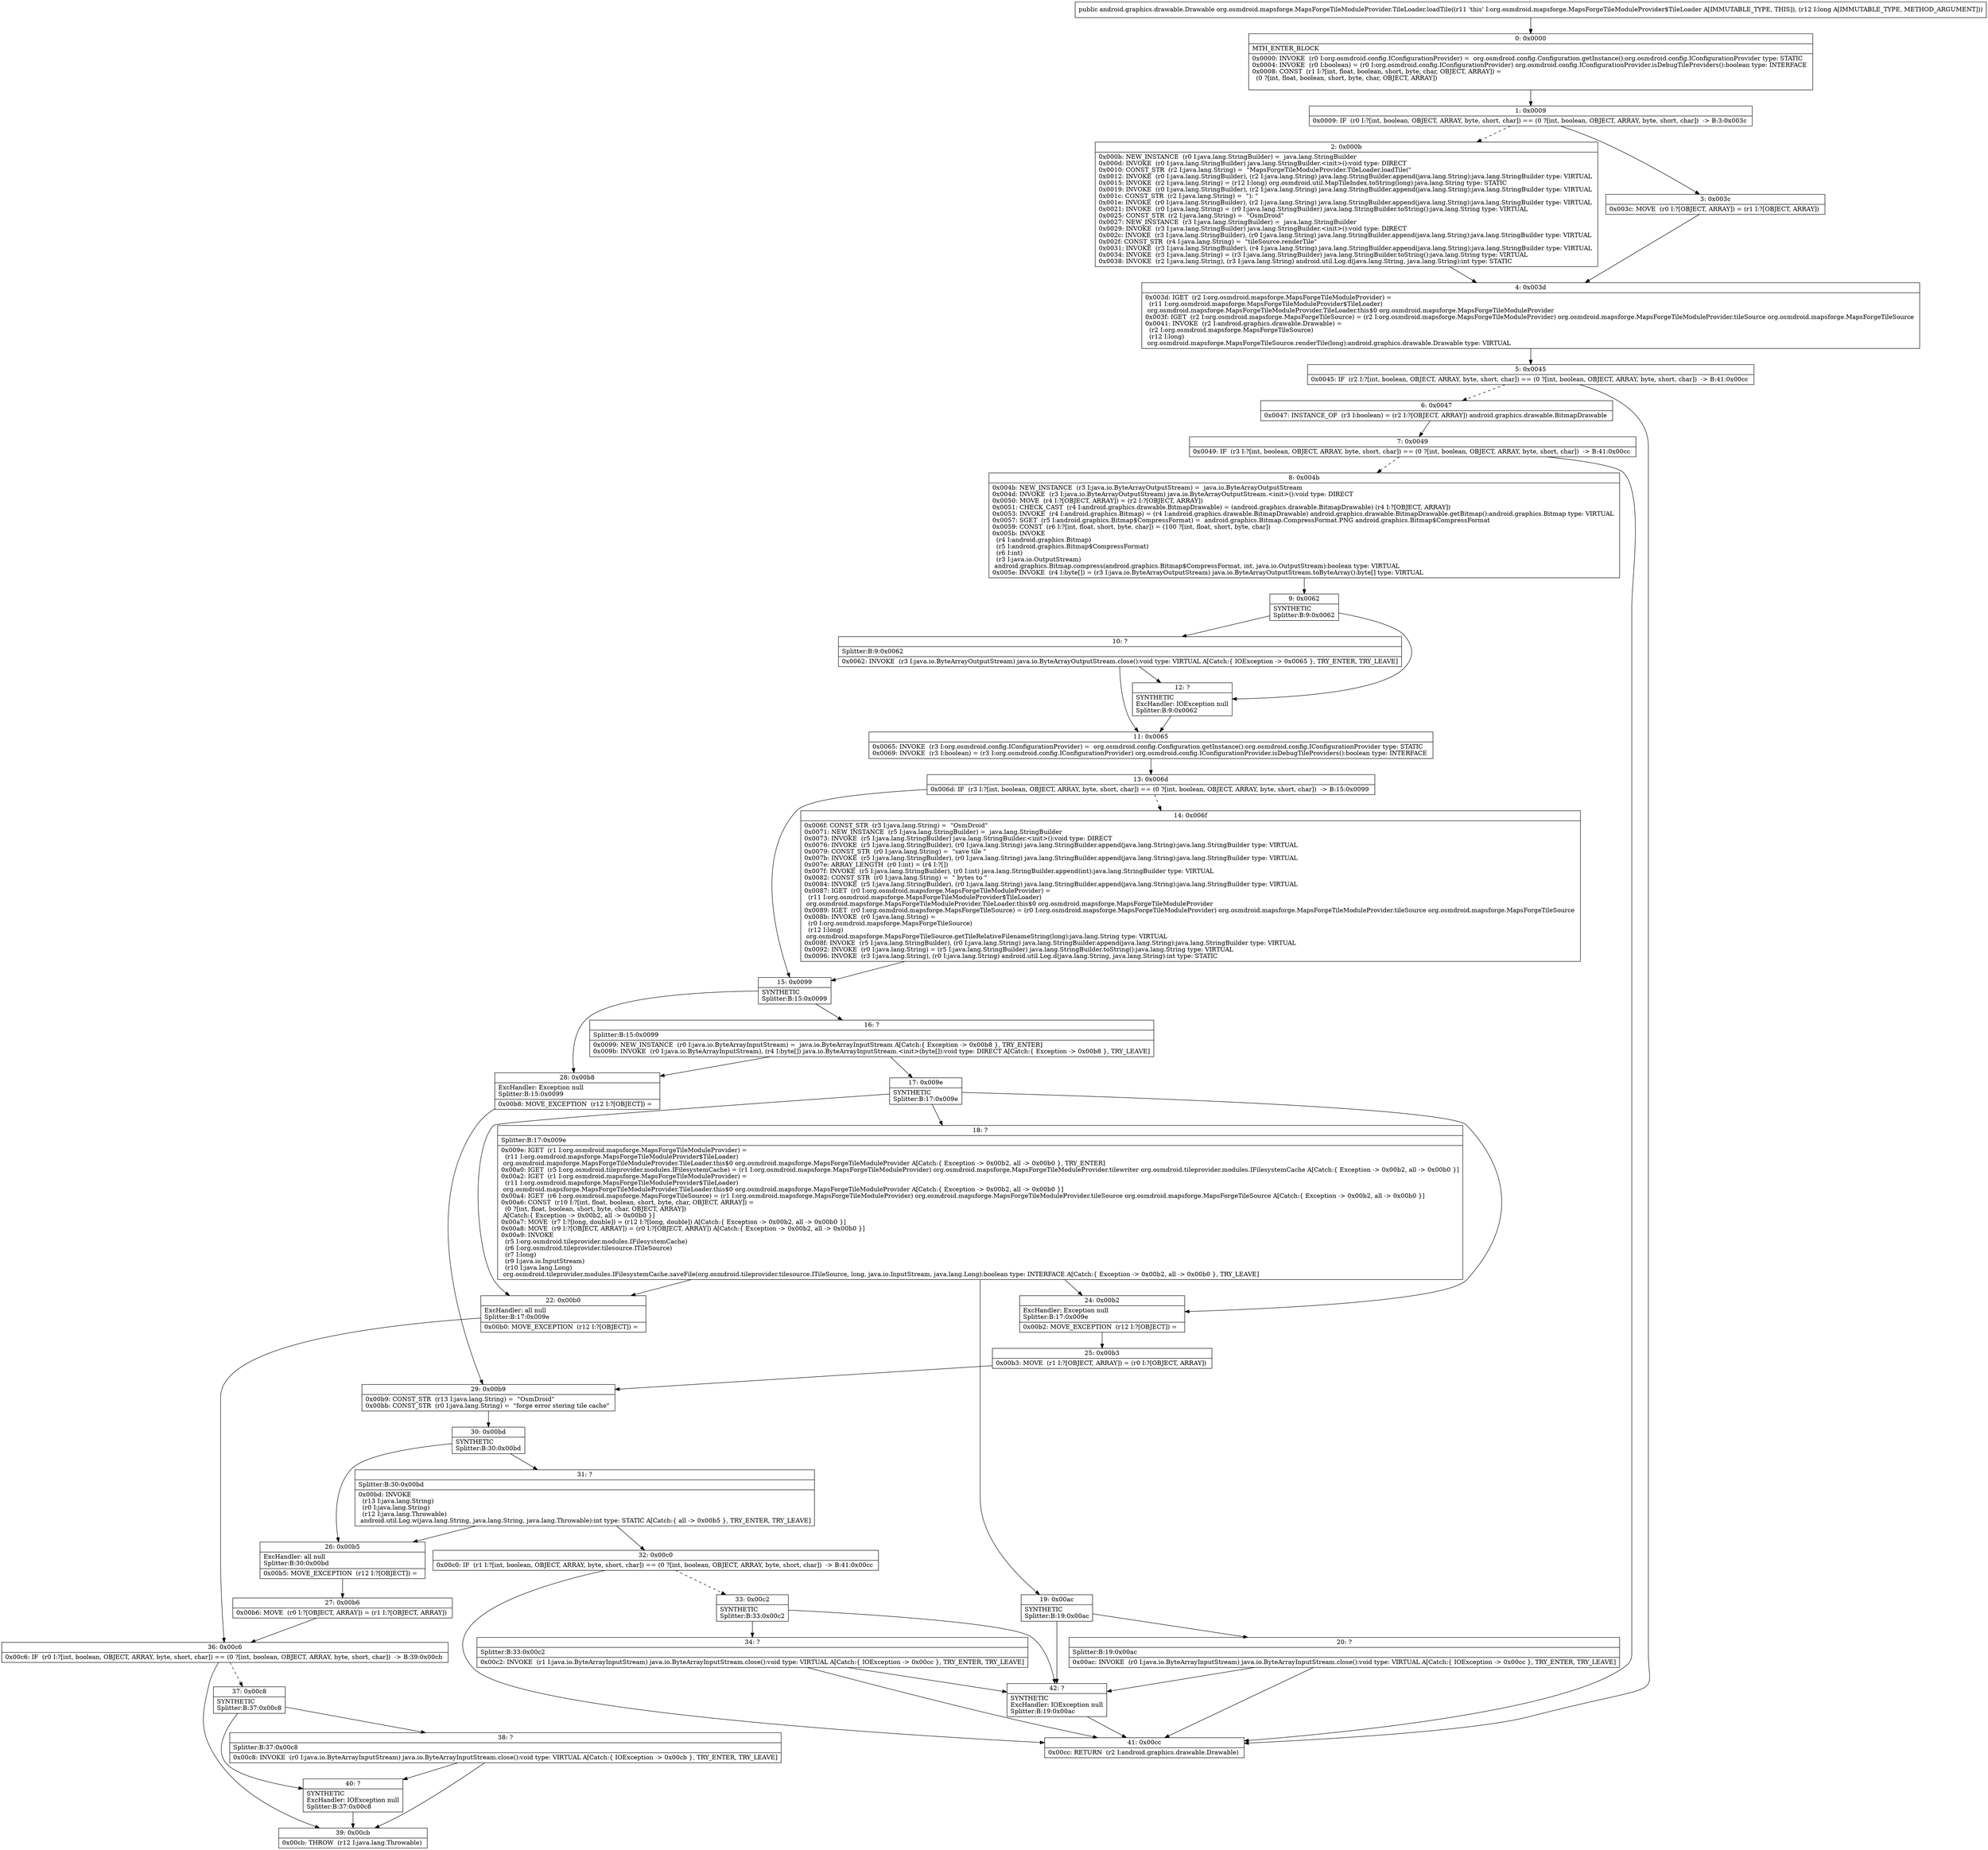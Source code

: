 digraph "CFG fororg.osmdroid.mapsforge.MapsForgeTileModuleProvider.TileLoader.loadTile(J)Landroid\/graphics\/drawable\/Drawable;" {
Node_0 [shape=record,label="{0\:\ 0x0000|MTH_ENTER_BLOCK\l|0x0000: INVOKE  (r0 I:org.osmdroid.config.IConfigurationProvider) =  org.osmdroid.config.Configuration.getInstance():org.osmdroid.config.IConfigurationProvider type: STATIC \l0x0004: INVOKE  (r0 I:boolean) = (r0 I:org.osmdroid.config.IConfigurationProvider) org.osmdroid.config.IConfigurationProvider.isDebugTileProviders():boolean type: INTERFACE \l0x0008: CONST  (r1 I:?[int, float, boolean, short, byte, char, OBJECT, ARRAY]) = \l  (0 ?[int, float, boolean, short, byte, char, OBJECT, ARRAY])\l \l}"];
Node_1 [shape=record,label="{1\:\ 0x0009|0x0009: IF  (r0 I:?[int, boolean, OBJECT, ARRAY, byte, short, char]) == (0 ?[int, boolean, OBJECT, ARRAY, byte, short, char])  \-\> B:3:0x003c \l}"];
Node_2 [shape=record,label="{2\:\ 0x000b|0x000b: NEW_INSTANCE  (r0 I:java.lang.StringBuilder) =  java.lang.StringBuilder \l0x000d: INVOKE  (r0 I:java.lang.StringBuilder) java.lang.StringBuilder.\<init\>():void type: DIRECT \l0x0010: CONST_STR  (r2 I:java.lang.String) =  \"MapsForgeTileModuleProvider.TileLoader.loadTile(\" \l0x0012: INVOKE  (r0 I:java.lang.StringBuilder), (r2 I:java.lang.String) java.lang.StringBuilder.append(java.lang.String):java.lang.StringBuilder type: VIRTUAL \l0x0015: INVOKE  (r2 I:java.lang.String) = (r12 I:long) org.osmdroid.util.MapTileIndex.toString(long):java.lang.String type: STATIC \l0x0019: INVOKE  (r0 I:java.lang.StringBuilder), (r2 I:java.lang.String) java.lang.StringBuilder.append(java.lang.String):java.lang.StringBuilder type: VIRTUAL \l0x001c: CONST_STR  (r2 I:java.lang.String) =  \"): \" \l0x001e: INVOKE  (r0 I:java.lang.StringBuilder), (r2 I:java.lang.String) java.lang.StringBuilder.append(java.lang.String):java.lang.StringBuilder type: VIRTUAL \l0x0021: INVOKE  (r0 I:java.lang.String) = (r0 I:java.lang.StringBuilder) java.lang.StringBuilder.toString():java.lang.String type: VIRTUAL \l0x0025: CONST_STR  (r2 I:java.lang.String) =  \"OsmDroid\" \l0x0027: NEW_INSTANCE  (r3 I:java.lang.StringBuilder) =  java.lang.StringBuilder \l0x0029: INVOKE  (r3 I:java.lang.StringBuilder) java.lang.StringBuilder.\<init\>():void type: DIRECT \l0x002c: INVOKE  (r3 I:java.lang.StringBuilder), (r0 I:java.lang.String) java.lang.StringBuilder.append(java.lang.String):java.lang.StringBuilder type: VIRTUAL \l0x002f: CONST_STR  (r4 I:java.lang.String) =  \"tileSource.renderTile\" \l0x0031: INVOKE  (r3 I:java.lang.StringBuilder), (r4 I:java.lang.String) java.lang.StringBuilder.append(java.lang.String):java.lang.StringBuilder type: VIRTUAL \l0x0034: INVOKE  (r3 I:java.lang.String) = (r3 I:java.lang.StringBuilder) java.lang.StringBuilder.toString():java.lang.String type: VIRTUAL \l0x0038: INVOKE  (r2 I:java.lang.String), (r3 I:java.lang.String) android.util.Log.d(java.lang.String, java.lang.String):int type: STATIC \l}"];
Node_3 [shape=record,label="{3\:\ 0x003c|0x003c: MOVE  (r0 I:?[OBJECT, ARRAY]) = (r1 I:?[OBJECT, ARRAY]) \l}"];
Node_4 [shape=record,label="{4\:\ 0x003d|0x003d: IGET  (r2 I:org.osmdroid.mapsforge.MapsForgeTileModuleProvider) = \l  (r11 I:org.osmdroid.mapsforge.MapsForgeTileModuleProvider$TileLoader)\l org.osmdroid.mapsforge.MapsForgeTileModuleProvider.TileLoader.this$0 org.osmdroid.mapsforge.MapsForgeTileModuleProvider \l0x003f: IGET  (r2 I:org.osmdroid.mapsforge.MapsForgeTileSource) = (r2 I:org.osmdroid.mapsforge.MapsForgeTileModuleProvider) org.osmdroid.mapsforge.MapsForgeTileModuleProvider.tileSource org.osmdroid.mapsforge.MapsForgeTileSource \l0x0041: INVOKE  (r2 I:android.graphics.drawable.Drawable) = \l  (r2 I:org.osmdroid.mapsforge.MapsForgeTileSource)\l  (r12 I:long)\l org.osmdroid.mapsforge.MapsForgeTileSource.renderTile(long):android.graphics.drawable.Drawable type: VIRTUAL \l}"];
Node_5 [shape=record,label="{5\:\ 0x0045|0x0045: IF  (r2 I:?[int, boolean, OBJECT, ARRAY, byte, short, char]) == (0 ?[int, boolean, OBJECT, ARRAY, byte, short, char])  \-\> B:41:0x00cc \l}"];
Node_6 [shape=record,label="{6\:\ 0x0047|0x0047: INSTANCE_OF  (r3 I:boolean) = (r2 I:?[OBJECT, ARRAY]) android.graphics.drawable.BitmapDrawable \l}"];
Node_7 [shape=record,label="{7\:\ 0x0049|0x0049: IF  (r3 I:?[int, boolean, OBJECT, ARRAY, byte, short, char]) == (0 ?[int, boolean, OBJECT, ARRAY, byte, short, char])  \-\> B:41:0x00cc \l}"];
Node_8 [shape=record,label="{8\:\ 0x004b|0x004b: NEW_INSTANCE  (r3 I:java.io.ByteArrayOutputStream) =  java.io.ByteArrayOutputStream \l0x004d: INVOKE  (r3 I:java.io.ByteArrayOutputStream) java.io.ByteArrayOutputStream.\<init\>():void type: DIRECT \l0x0050: MOVE  (r4 I:?[OBJECT, ARRAY]) = (r2 I:?[OBJECT, ARRAY]) \l0x0051: CHECK_CAST  (r4 I:android.graphics.drawable.BitmapDrawable) = (android.graphics.drawable.BitmapDrawable) (r4 I:?[OBJECT, ARRAY]) \l0x0053: INVOKE  (r4 I:android.graphics.Bitmap) = (r4 I:android.graphics.drawable.BitmapDrawable) android.graphics.drawable.BitmapDrawable.getBitmap():android.graphics.Bitmap type: VIRTUAL \l0x0057: SGET  (r5 I:android.graphics.Bitmap$CompressFormat) =  android.graphics.Bitmap.CompressFormat.PNG android.graphics.Bitmap$CompressFormat \l0x0059: CONST  (r6 I:?[int, float, short, byte, char]) = (100 ?[int, float, short, byte, char]) \l0x005b: INVOKE  \l  (r4 I:android.graphics.Bitmap)\l  (r5 I:android.graphics.Bitmap$CompressFormat)\l  (r6 I:int)\l  (r3 I:java.io.OutputStream)\l android.graphics.Bitmap.compress(android.graphics.Bitmap$CompressFormat, int, java.io.OutputStream):boolean type: VIRTUAL \l0x005e: INVOKE  (r4 I:byte[]) = (r3 I:java.io.ByteArrayOutputStream) java.io.ByteArrayOutputStream.toByteArray():byte[] type: VIRTUAL \l}"];
Node_9 [shape=record,label="{9\:\ 0x0062|SYNTHETIC\lSplitter:B:9:0x0062\l}"];
Node_10 [shape=record,label="{10\:\ ?|Splitter:B:9:0x0062\l|0x0062: INVOKE  (r3 I:java.io.ByteArrayOutputStream) java.io.ByteArrayOutputStream.close():void type: VIRTUAL A[Catch:\{ IOException \-\> 0x0065 \}, TRY_ENTER, TRY_LEAVE]\l}"];
Node_11 [shape=record,label="{11\:\ 0x0065|0x0065: INVOKE  (r3 I:org.osmdroid.config.IConfigurationProvider) =  org.osmdroid.config.Configuration.getInstance():org.osmdroid.config.IConfigurationProvider type: STATIC \l0x0069: INVOKE  (r3 I:boolean) = (r3 I:org.osmdroid.config.IConfigurationProvider) org.osmdroid.config.IConfigurationProvider.isDebugTileProviders():boolean type: INTERFACE \l}"];
Node_12 [shape=record,label="{12\:\ ?|SYNTHETIC\lExcHandler: IOException null\lSplitter:B:9:0x0062\l}"];
Node_13 [shape=record,label="{13\:\ 0x006d|0x006d: IF  (r3 I:?[int, boolean, OBJECT, ARRAY, byte, short, char]) == (0 ?[int, boolean, OBJECT, ARRAY, byte, short, char])  \-\> B:15:0x0099 \l}"];
Node_14 [shape=record,label="{14\:\ 0x006f|0x006f: CONST_STR  (r3 I:java.lang.String) =  \"OsmDroid\" \l0x0071: NEW_INSTANCE  (r5 I:java.lang.StringBuilder) =  java.lang.StringBuilder \l0x0073: INVOKE  (r5 I:java.lang.StringBuilder) java.lang.StringBuilder.\<init\>():void type: DIRECT \l0x0076: INVOKE  (r5 I:java.lang.StringBuilder), (r0 I:java.lang.String) java.lang.StringBuilder.append(java.lang.String):java.lang.StringBuilder type: VIRTUAL \l0x0079: CONST_STR  (r0 I:java.lang.String) =  \"save tile \" \l0x007b: INVOKE  (r5 I:java.lang.StringBuilder), (r0 I:java.lang.String) java.lang.StringBuilder.append(java.lang.String):java.lang.StringBuilder type: VIRTUAL \l0x007e: ARRAY_LENGTH  (r0 I:int) = (r4 I:?[]) \l0x007f: INVOKE  (r5 I:java.lang.StringBuilder), (r0 I:int) java.lang.StringBuilder.append(int):java.lang.StringBuilder type: VIRTUAL \l0x0082: CONST_STR  (r0 I:java.lang.String) =  \" bytes to \" \l0x0084: INVOKE  (r5 I:java.lang.StringBuilder), (r0 I:java.lang.String) java.lang.StringBuilder.append(java.lang.String):java.lang.StringBuilder type: VIRTUAL \l0x0087: IGET  (r0 I:org.osmdroid.mapsforge.MapsForgeTileModuleProvider) = \l  (r11 I:org.osmdroid.mapsforge.MapsForgeTileModuleProvider$TileLoader)\l org.osmdroid.mapsforge.MapsForgeTileModuleProvider.TileLoader.this$0 org.osmdroid.mapsforge.MapsForgeTileModuleProvider \l0x0089: IGET  (r0 I:org.osmdroid.mapsforge.MapsForgeTileSource) = (r0 I:org.osmdroid.mapsforge.MapsForgeTileModuleProvider) org.osmdroid.mapsforge.MapsForgeTileModuleProvider.tileSource org.osmdroid.mapsforge.MapsForgeTileSource \l0x008b: INVOKE  (r0 I:java.lang.String) = \l  (r0 I:org.osmdroid.mapsforge.MapsForgeTileSource)\l  (r12 I:long)\l org.osmdroid.mapsforge.MapsForgeTileSource.getTileRelativeFilenameString(long):java.lang.String type: VIRTUAL \l0x008f: INVOKE  (r5 I:java.lang.StringBuilder), (r0 I:java.lang.String) java.lang.StringBuilder.append(java.lang.String):java.lang.StringBuilder type: VIRTUAL \l0x0092: INVOKE  (r0 I:java.lang.String) = (r5 I:java.lang.StringBuilder) java.lang.StringBuilder.toString():java.lang.String type: VIRTUAL \l0x0096: INVOKE  (r3 I:java.lang.String), (r0 I:java.lang.String) android.util.Log.d(java.lang.String, java.lang.String):int type: STATIC \l}"];
Node_15 [shape=record,label="{15\:\ 0x0099|SYNTHETIC\lSplitter:B:15:0x0099\l}"];
Node_16 [shape=record,label="{16\:\ ?|Splitter:B:15:0x0099\l|0x0099: NEW_INSTANCE  (r0 I:java.io.ByteArrayInputStream) =  java.io.ByteArrayInputStream A[Catch:\{ Exception \-\> 0x00b8 \}, TRY_ENTER]\l0x009b: INVOKE  (r0 I:java.io.ByteArrayInputStream), (r4 I:byte[]) java.io.ByteArrayInputStream.\<init\>(byte[]):void type: DIRECT A[Catch:\{ Exception \-\> 0x00b8 \}, TRY_LEAVE]\l}"];
Node_17 [shape=record,label="{17\:\ 0x009e|SYNTHETIC\lSplitter:B:17:0x009e\l}"];
Node_18 [shape=record,label="{18\:\ ?|Splitter:B:17:0x009e\l|0x009e: IGET  (r1 I:org.osmdroid.mapsforge.MapsForgeTileModuleProvider) = \l  (r11 I:org.osmdroid.mapsforge.MapsForgeTileModuleProvider$TileLoader)\l org.osmdroid.mapsforge.MapsForgeTileModuleProvider.TileLoader.this$0 org.osmdroid.mapsforge.MapsForgeTileModuleProvider A[Catch:\{ Exception \-\> 0x00b2, all \-\> 0x00b0 \}, TRY_ENTER]\l0x00a0: IGET  (r5 I:org.osmdroid.tileprovider.modules.IFilesystemCache) = (r1 I:org.osmdroid.mapsforge.MapsForgeTileModuleProvider) org.osmdroid.mapsforge.MapsForgeTileModuleProvider.tilewriter org.osmdroid.tileprovider.modules.IFilesystemCache A[Catch:\{ Exception \-\> 0x00b2, all \-\> 0x00b0 \}]\l0x00a2: IGET  (r1 I:org.osmdroid.mapsforge.MapsForgeTileModuleProvider) = \l  (r11 I:org.osmdroid.mapsforge.MapsForgeTileModuleProvider$TileLoader)\l org.osmdroid.mapsforge.MapsForgeTileModuleProvider.TileLoader.this$0 org.osmdroid.mapsforge.MapsForgeTileModuleProvider A[Catch:\{ Exception \-\> 0x00b2, all \-\> 0x00b0 \}]\l0x00a4: IGET  (r6 I:org.osmdroid.mapsforge.MapsForgeTileSource) = (r1 I:org.osmdroid.mapsforge.MapsForgeTileModuleProvider) org.osmdroid.mapsforge.MapsForgeTileModuleProvider.tileSource org.osmdroid.mapsforge.MapsForgeTileSource A[Catch:\{ Exception \-\> 0x00b2, all \-\> 0x00b0 \}]\l0x00a6: CONST  (r10 I:?[int, float, boolean, short, byte, char, OBJECT, ARRAY]) = \l  (0 ?[int, float, boolean, short, byte, char, OBJECT, ARRAY])\l A[Catch:\{ Exception \-\> 0x00b2, all \-\> 0x00b0 \}]\l0x00a7: MOVE  (r7 I:?[long, double]) = (r12 I:?[long, double]) A[Catch:\{ Exception \-\> 0x00b2, all \-\> 0x00b0 \}]\l0x00a8: MOVE  (r9 I:?[OBJECT, ARRAY]) = (r0 I:?[OBJECT, ARRAY]) A[Catch:\{ Exception \-\> 0x00b2, all \-\> 0x00b0 \}]\l0x00a9: INVOKE  \l  (r5 I:org.osmdroid.tileprovider.modules.IFilesystemCache)\l  (r6 I:org.osmdroid.tileprovider.tilesource.ITileSource)\l  (r7 I:long)\l  (r9 I:java.io.InputStream)\l  (r10 I:java.lang.Long)\l org.osmdroid.tileprovider.modules.IFilesystemCache.saveFile(org.osmdroid.tileprovider.tilesource.ITileSource, long, java.io.InputStream, java.lang.Long):boolean type: INTERFACE A[Catch:\{ Exception \-\> 0x00b2, all \-\> 0x00b0 \}, TRY_LEAVE]\l}"];
Node_19 [shape=record,label="{19\:\ 0x00ac|SYNTHETIC\lSplitter:B:19:0x00ac\l}"];
Node_20 [shape=record,label="{20\:\ ?|Splitter:B:19:0x00ac\l|0x00ac: INVOKE  (r0 I:java.io.ByteArrayInputStream) java.io.ByteArrayInputStream.close():void type: VIRTUAL A[Catch:\{ IOException \-\> 0x00cc \}, TRY_ENTER, TRY_LEAVE]\l}"];
Node_22 [shape=record,label="{22\:\ 0x00b0|ExcHandler: all null\lSplitter:B:17:0x009e\l|0x00b0: MOVE_EXCEPTION  (r12 I:?[OBJECT]) =  \l}"];
Node_24 [shape=record,label="{24\:\ 0x00b2|ExcHandler: Exception null\lSplitter:B:17:0x009e\l|0x00b2: MOVE_EXCEPTION  (r12 I:?[OBJECT]) =  \l}"];
Node_25 [shape=record,label="{25\:\ 0x00b3|0x00b3: MOVE  (r1 I:?[OBJECT, ARRAY]) = (r0 I:?[OBJECT, ARRAY]) \l}"];
Node_26 [shape=record,label="{26\:\ 0x00b5|ExcHandler: all null\lSplitter:B:30:0x00bd\l|0x00b5: MOVE_EXCEPTION  (r12 I:?[OBJECT]) =  \l}"];
Node_27 [shape=record,label="{27\:\ 0x00b6|0x00b6: MOVE  (r0 I:?[OBJECT, ARRAY]) = (r1 I:?[OBJECT, ARRAY]) \l}"];
Node_28 [shape=record,label="{28\:\ 0x00b8|ExcHandler: Exception null\lSplitter:B:15:0x0099\l|0x00b8: MOVE_EXCEPTION  (r12 I:?[OBJECT]) =  \l}"];
Node_29 [shape=record,label="{29\:\ 0x00b9|0x00b9: CONST_STR  (r13 I:java.lang.String) =  \"OsmDroid\" \l0x00bb: CONST_STR  (r0 I:java.lang.String) =  \"forge error storing tile cache\" \l}"];
Node_30 [shape=record,label="{30\:\ 0x00bd|SYNTHETIC\lSplitter:B:30:0x00bd\l}"];
Node_31 [shape=record,label="{31\:\ ?|Splitter:B:30:0x00bd\l|0x00bd: INVOKE  \l  (r13 I:java.lang.String)\l  (r0 I:java.lang.String)\l  (r12 I:java.lang.Throwable)\l android.util.Log.w(java.lang.String, java.lang.String, java.lang.Throwable):int type: STATIC A[Catch:\{ all \-\> 0x00b5 \}, TRY_ENTER, TRY_LEAVE]\l}"];
Node_32 [shape=record,label="{32\:\ 0x00c0|0x00c0: IF  (r1 I:?[int, boolean, OBJECT, ARRAY, byte, short, char]) == (0 ?[int, boolean, OBJECT, ARRAY, byte, short, char])  \-\> B:41:0x00cc \l}"];
Node_33 [shape=record,label="{33\:\ 0x00c2|SYNTHETIC\lSplitter:B:33:0x00c2\l}"];
Node_34 [shape=record,label="{34\:\ ?|Splitter:B:33:0x00c2\l|0x00c2: INVOKE  (r1 I:java.io.ByteArrayInputStream) java.io.ByteArrayInputStream.close():void type: VIRTUAL A[Catch:\{ IOException \-\> 0x00cc \}, TRY_ENTER, TRY_LEAVE]\l}"];
Node_36 [shape=record,label="{36\:\ 0x00c6|0x00c6: IF  (r0 I:?[int, boolean, OBJECT, ARRAY, byte, short, char]) == (0 ?[int, boolean, OBJECT, ARRAY, byte, short, char])  \-\> B:39:0x00cb \l}"];
Node_37 [shape=record,label="{37\:\ 0x00c8|SYNTHETIC\lSplitter:B:37:0x00c8\l}"];
Node_38 [shape=record,label="{38\:\ ?|Splitter:B:37:0x00c8\l|0x00c8: INVOKE  (r0 I:java.io.ByteArrayInputStream) java.io.ByteArrayInputStream.close():void type: VIRTUAL A[Catch:\{ IOException \-\> 0x00cb \}, TRY_ENTER, TRY_LEAVE]\l}"];
Node_39 [shape=record,label="{39\:\ 0x00cb|0x00cb: THROW  (r12 I:java.lang.Throwable) \l}"];
Node_40 [shape=record,label="{40\:\ ?|SYNTHETIC\lExcHandler: IOException null\lSplitter:B:37:0x00c8\l}"];
Node_41 [shape=record,label="{41\:\ 0x00cc|0x00cc: RETURN  (r2 I:android.graphics.drawable.Drawable) \l}"];
Node_42 [shape=record,label="{42\:\ ?|SYNTHETIC\lExcHandler: IOException null\lSplitter:B:19:0x00ac\l}"];
MethodNode[shape=record,label="{public android.graphics.drawable.Drawable org.osmdroid.mapsforge.MapsForgeTileModuleProvider.TileLoader.loadTile((r11 'this' I:org.osmdroid.mapsforge.MapsForgeTileModuleProvider$TileLoader A[IMMUTABLE_TYPE, THIS]), (r12 I:long A[IMMUTABLE_TYPE, METHOD_ARGUMENT])) }"];
MethodNode -> Node_0;
Node_0 -> Node_1;
Node_1 -> Node_2[style=dashed];
Node_1 -> Node_3;
Node_2 -> Node_4;
Node_3 -> Node_4;
Node_4 -> Node_5;
Node_5 -> Node_6[style=dashed];
Node_5 -> Node_41;
Node_6 -> Node_7;
Node_7 -> Node_8[style=dashed];
Node_7 -> Node_41;
Node_8 -> Node_9;
Node_9 -> Node_10;
Node_9 -> Node_12;
Node_10 -> Node_11;
Node_10 -> Node_12;
Node_11 -> Node_13;
Node_12 -> Node_11;
Node_13 -> Node_14[style=dashed];
Node_13 -> Node_15;
Node_14 -> Node_15;
Node_15 -> Node_16;
Node_15 -> Node_28;
Node_16 -> Node_17;
Node_16 -> Node_28;
Node_17 -> Node_18;
Node_17 -> Node_24;
Node_17 -> Node_22;
Node_18 -> Node_19;
Node_18 -> Node_24;
Node_18 -> Node_22;
Node_19 -> Node_20;
Node_19 -> Node_42;
Node_20 -> Node_42;
Node_20 -> Node_41;
Node_22 -> Node_36;
Node_24 -> Node_25;
Node_25 -> Node_29;
Node_26 -> Node_27;
Node_27 -> Node_36;
Node_28 -> Node_29;
Node_29 -> Node_30;
Node_30 -> Node_31;
Node_30 -> Node_26;
Node_31 -> Node_32;
Node_31 -> Node_26;
Node_32 -> Node_33[style=dashed];
Node_32 -> Node_41;
Node_33 -> Node_34;
Node_33 -> Node_42;
Node_34 -> Node_42;
Node_34 -> Node_41;
Node_36 -> Node_37[style=dashed];
Node_36 -> Node_39;
Node_37 -> Node_38;
Node_37 -> Node_40;
Node_38 -> Node_39;
Node_38 -> Node_40;
Node_40 -> Node_39;
Node_42 -> Node_41;
}


